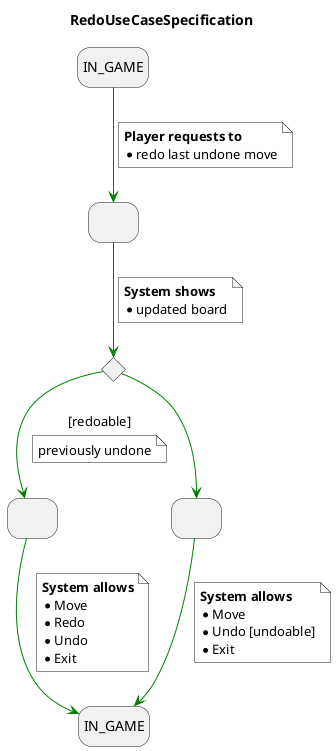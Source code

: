 @startuml RedoUseCaseSpecification
title RedoUseCaseSpecification
skinparam NoteBackgroundColor white
hide empty description

state redoDialog as " "
state ifRedoable <<choice>>
state redoable as " "
state not_redoable as " "

state END_IN_GAME as "IN_GAME"


IN_GAME -[#green]-> redoDialog
note on link #white
  <b>Player requests to
  * redo last undone move
end note
redoDialog -[#green]-> ifRedoable
note on link #white
  <b>System shows
  * updated board
end note

ifRedoable -[#green]-> redoable : [redoable]
note on link
  previously undone
end note
ifRedoable -[#green]-> not_redoable


redoable -[#green]-> END_IN_GAME
note on link
  <b>System allows
  * Move
  * Redo
  * Undo
  * Exit
end note

not_redoable -[#green]-> END_IN_GAME
note on link
  <b>System allows
  * Move
  * Undo [undoable]
  * Exit
end note


@enduml
